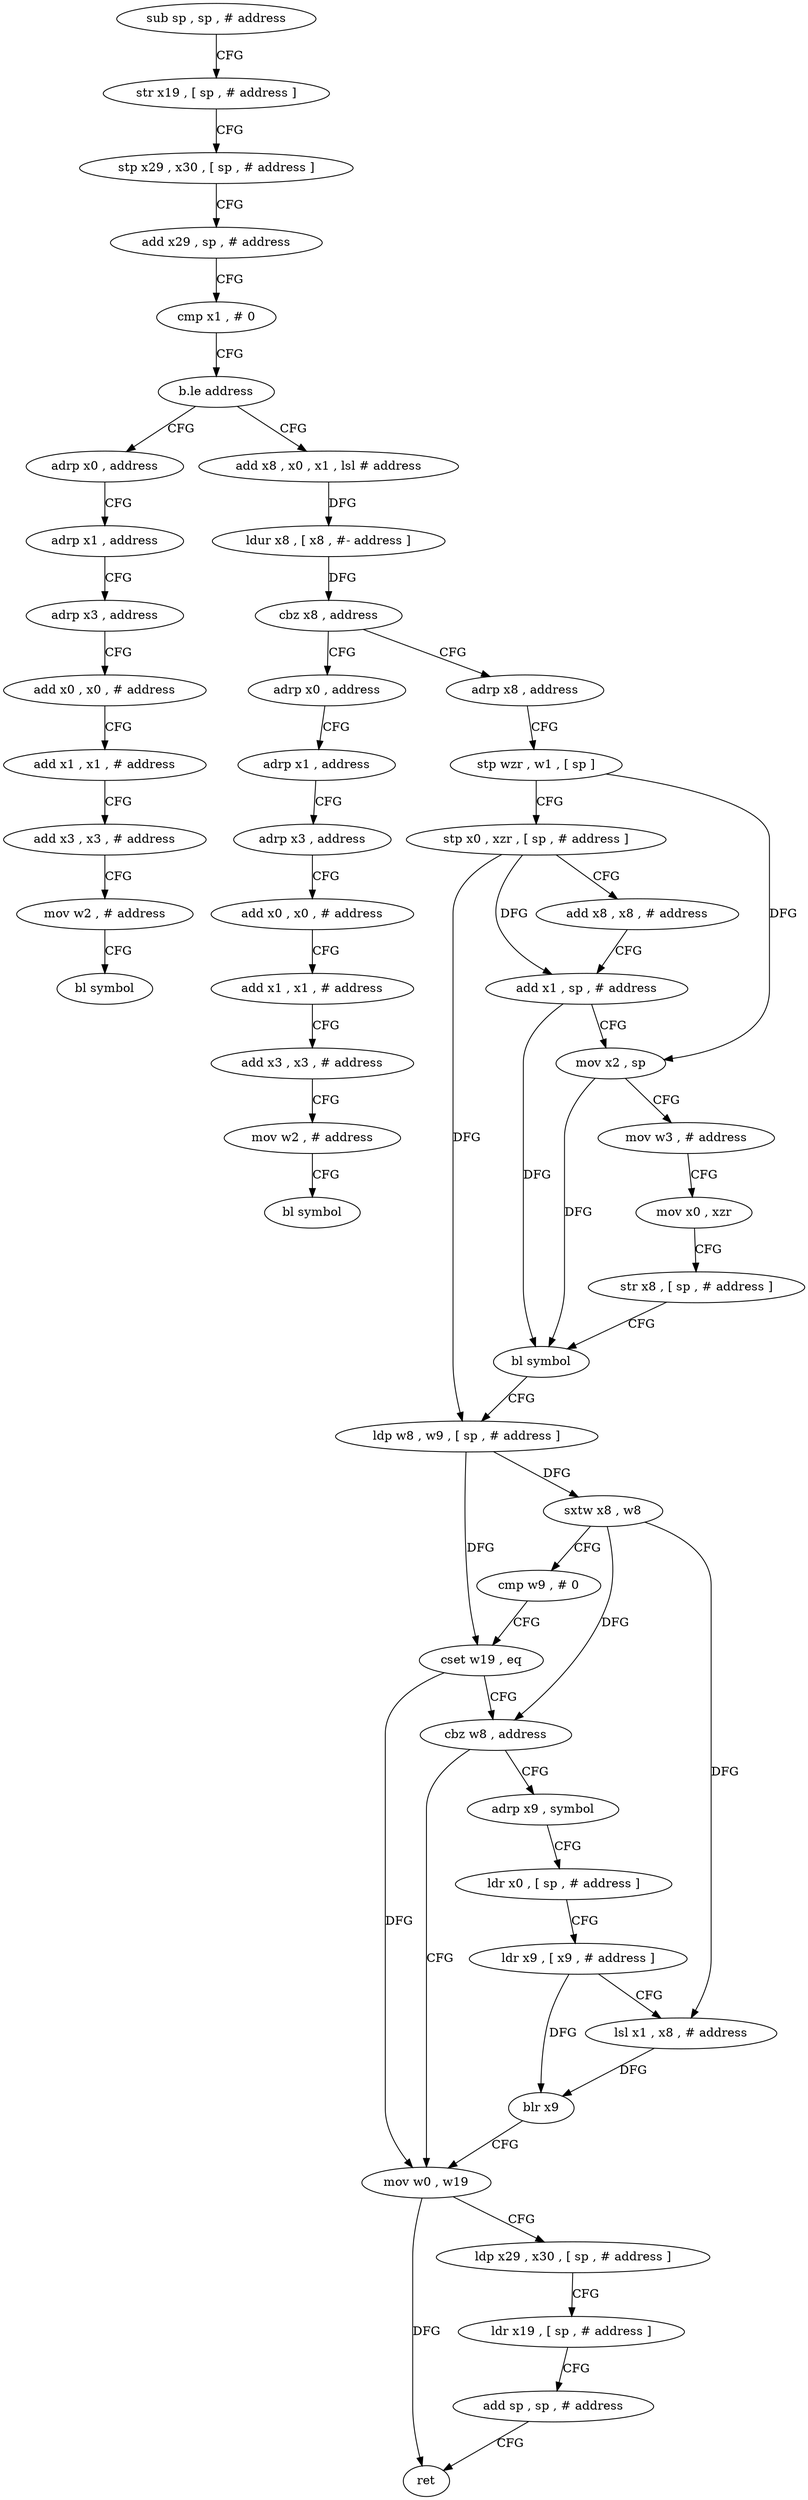digraph "func" {
"4254528" [label = "sub sp , sp , # address" ]
"4254532" [label = "str x19 , [ sp , # address ]" ]
"4254536" [label = "stp x29 , x30 , [ sp , # address ]" ]
"4254540" [label = "add x29 , sp , # address" ]
"4254544" [label = "cmp x1 , # 0" ]
"4254548" [label = "b.le address" ]
"4254664" [label = "adrp x0 , address" ]
"4254552" [label = "add x8 , x0 , x1 , lsl # address" ]
"4254668" [label = "adrp x1 , address" ]
"4254672" [label = "adrp x3 , address" ]
"4254676" [label = "add x0 , x0 , # address" ]
"4254680" [label = "add x1 , x1 , # address" ]
"4254684" [label = "add x3 , x3 , # address" ]
"4254688" [label = "mov w2 , # address" ]
"4254692" [label = "bl symbol" ]
"4254556" [label = "ldur x8 , [ x8 , #- address ]" ]
"4254560" [label = "cbz x8 , address" ]
"4254696" [label = "adrp x0 , address" ]
"4254564" [label = "adrp x8 , address" ]
"4254700" [label = "adrp x1 , address" ]
"4254704" [label = "adrp x3 , address" ]
"4254708" [label = "add x0 , x0 , # address" ]
"4254712" [label = "add x1 , x1 , # address" ]
"4254716" [label = "add x3 , x3 , # address" ]
"4254720" [label = "mov w2 , # address" ]
"4254724" [label = "bl symbol" ]
"4254568" [label = "stp wzr , w1 , [ sp ]" ]
"4254572" [label = "stp x0 , xzr , [ sp , # address ]" ]
"4254576" [label = "add x8 , x8 , # address" ]
"4254580" [label = "add x1 , sp , # address" ]
"4254584" [label = "mov x2 , sp" ]
"4254588" [label = "mov w3 , # address" ]
"4254592" [label = "mov x0 , xzr" ]
"4254596" [label = "str x8 , [ sp , # address ]" ]
"4254600" [label = "bl symbol" ]
"4254604" [label = "ldp w8 , w9 , [ sp , # address ]" ]
"4254608" [label = "sxtw x8 , w8" ]
"4254612" [label = "cmp w9 , # 0" ]
"4254616" [label = "cset w19 , eq" ]
"4254620" [label = "cbz w8 , address" ]
"4254644" [label = "mov w0 , w19" ]
"4254624" [label = "adrp x9 , symbol" ]
"4254648" [label = "ldp x29 , x30 , [ sp , # address ]" ]
"4254652" [label = "ldr x19 , [ sp , # address ]" ]
"4254656" [label = "add sp , sp , # address" ]
"4254660" [label = "ret" ]
"4254628" [label = "ldr x0 , [ sp , # address ]" ]
"4254632" [label = "ldr x9 , [ x9 , # address ]" ]
"4254636" [label = "lsl x1 , x8 , # address" ]
"4254640" [label = "blr x9" ]
"4254528" -> "4254532" [ label = "CFG" ]
"4254532" -> "4254536" [ label = "CFG" ]
"4254536" -> "4254540" [ label = "CFG" ]
"4254540" -> "4254544" [ label = "CFG" ]
"4254544" -> "4254548" [ label = "CFG" ]
"4254548" -> "4254664" [ label = "CFG" ]
"4254548" -> "4254552" [ label = "CFG" ]
"4254664" -> "4254668" [ label = "CFG" ]
"4254552" -> "4254556" [ label = "DFG" ]
"4254668" -> "4254672" [ label = "CFG" ]
"4254672" -> "4254676" [ label = "CFG" ]
"4254676" -> "4254680" [ label = "CFG" ]
"4254680" -> "4254684" [ label = "CFG" ]
"4254684" -> "4254688" [ label = "CFG" ]
"4254688" -> "4254692" [ label = "CFG" ]
"4254556" -> "4254560" [ label = "DFG" ]
"4254560" -> "4254696" [ label = "CFG" ]
"4254560" -> "4254564" [ label = "CFG" ]
"4254696" -> "4254700" [ label = "CFG" ]
"4254564" -> "4254568" [ label = "CFG" ]
"4254700" -> "4254704" [ label = "CFG" ]
"4254704" -> "4254708" [ label = "CFG" ]
"4254708" -> "4254712" [ label = "CFG" ]
"4254712" -> "4254716" [ label = "CFG" ]
"4254716" -> "4254720" [ label = "CFG" ]
"4254720" -> "4254724" [ label = "CFG" ]
"4254568" -> "4254572" [ label = "CFG" ]
"4254568" -> "4254584" [ label = "DFG" ]
"4254572" -> "4254576" [ label = "CFG" ]
"4254572" -> "4254604" [ label = "DFG" ]
"4254572" -> "4254580" [ label = "DFG" ]
"4254576" -> "4254580" [ label = "CFG" ]
"4254580" -> "4254584" [ label = "CFG" ]
"4254580" -> "4254600" [ label = "DFG" ]
"4254584" -> "4254588" [ label = "CFG" ]
"4254584" -> "4254600" [ label = "DFG" ]
"4254588" -> "4254592" [ label = "CFG" ]
"4254592" -> "4254596" [ label = "CFG" ]
"4254596" -> "4254600" [ label = "CFG" ]
"4254600" -> "4254604" [ label = "CFG" ]
"4254604" -> "4254608" [ label = "DFG" ]
"4254604" -> "4254616" [ label = "DFG" ]
"4254608" -> "4254612" [ label = "CFG" ]
"4254608" -> "4254620" [ label = "DFG" ]
"4254608" -> "4254636" [ label = "DFG" ]
"4254612" -> "4254616" [ label = "CFG" ]
"4254616" -> "4254620" [ label = "CFG" ]
"4254616" -> "4254644" [ label = "DFG" ]
"4254620" -> "4254644" [ label = "CFG" ]
"4254620" -> "4254624" [ label = "CFG" ]
"4254644" -> "4254648" [ label = "CFG" ]
"4254644" -> "4254660" [ label = "DFG" ]
"4254624" -> "4254628" [ label = "CFG" ]
"4254648" -> "4254652" [ label = "CFG" ]
"4254652" -> "4254656" [ label = "CFG" ]
"4254656" -> "4254660" [ label = "CFG" ]
"4254628" -> "4254632" [ label = "CFG" ]
"4254632" -> "4254636" [ label = "CFG" ]
"4254632" -> "4254640" [ label = "DFG" ]
"4254636" -> "4254640" [ label = "DFG" ]
"4254640" -> "4254644" [ label = "CFG" ]
}
